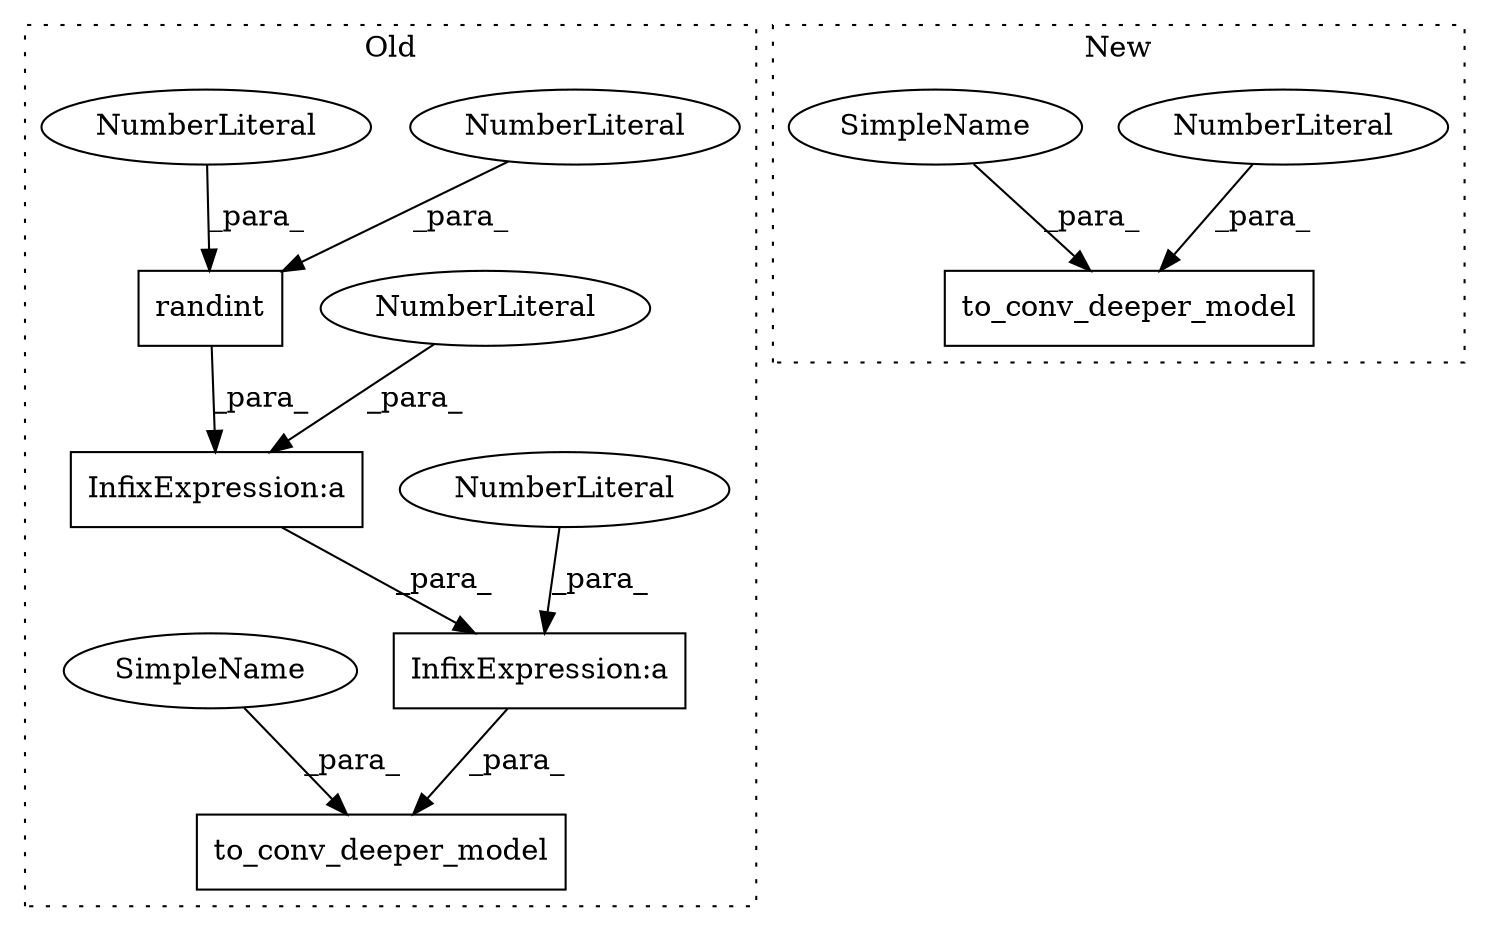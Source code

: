 digraph G {
subgraph cluster0 {
1 [label="randint" a="32" s="3385,3396" l="8,1" shape="box"];
3 [label="InfixExpression:a" a="27" s="3402" l="3" shape="box"];
4 [label="InfixExpression:a" a="27" s="3397" l="3" shape="box"];
6 [label="NumberLiteral" a="34" s="3405" l="1" shape="ellipse"];
7 [label="NumberLiteral" a="34" s="3400" l="1" shape="ellipse"];
8 [label="NumberLiteral" a="34" s="3395" l="1" shape="ellipse"];
9 [label="NumberLiteral" a="34" s="3393" l="1" shape="ellipse"];
10 [label="to_conv_deeper_model" a="32" s="3354,3406" l="21,1" shape="box"];
11 [label="SimpleName" a="42" s="3375" l="8" shape="ellipse"];
label = "Old";
style="dotted";
}
subgraph cluster1 {
2 [label="to_conv_deeper_model" a="32" s="3354,3385" l="21,1" shape="box"];
5 [label="NumberLiteral" a="34" s="3384" l="1" shape="ellipse"];
12 [label="SimpleName" a="42" s="3375" l="8" shape="ellipse"];
label = "New";
style="dotted";
}
1 -> 4 [label="_para_"];
3 -> 10 [label="_para_"];
4 -> 3 [label="_para_"];
5 -> 2 [label="_para_"];
6 -> 3 [label="_para_"];
7 -> 4 [label="_para_"];
8 -> 1 [label="_para_"];
9 -> 1 [label="_para_"];
11 -> 10 [label="_para_"];
12 -> 2 [label="_para_"];
}